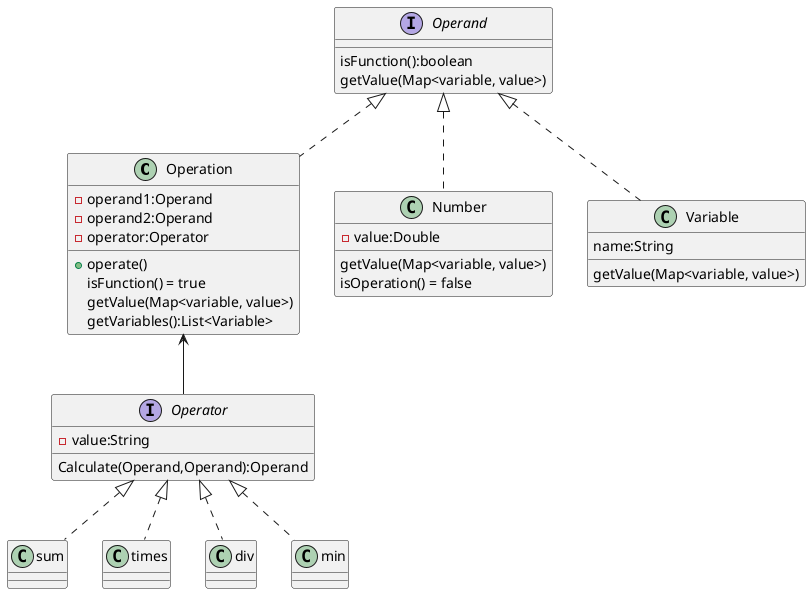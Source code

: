 @startuml
class Operation implements Operand {
-operand1:Operand
-operand2:Operand
-operator:Operator
+operate()
isFunction() = true
getValue(Map<variable, value>)
getVariables():List<Variable>
}

Operation <-- Operator
interface Operator{
-value:String
Calculate(Operand,Operand):Operand
}
interface Operand {
isFunction():boolean
getValue(Map<variable, value>)
}

class Number implements Operand{
-value:Double
getValue(Map<variable, value>)
isOperation() = false
}
class Variable implements Operand{
name:String
getValue(Map<variable, value>)
}
class sum implements Operator{
}
class times implements Operator{
}
class div implements Operator{
}
class min implements Operator{
}
@enduml